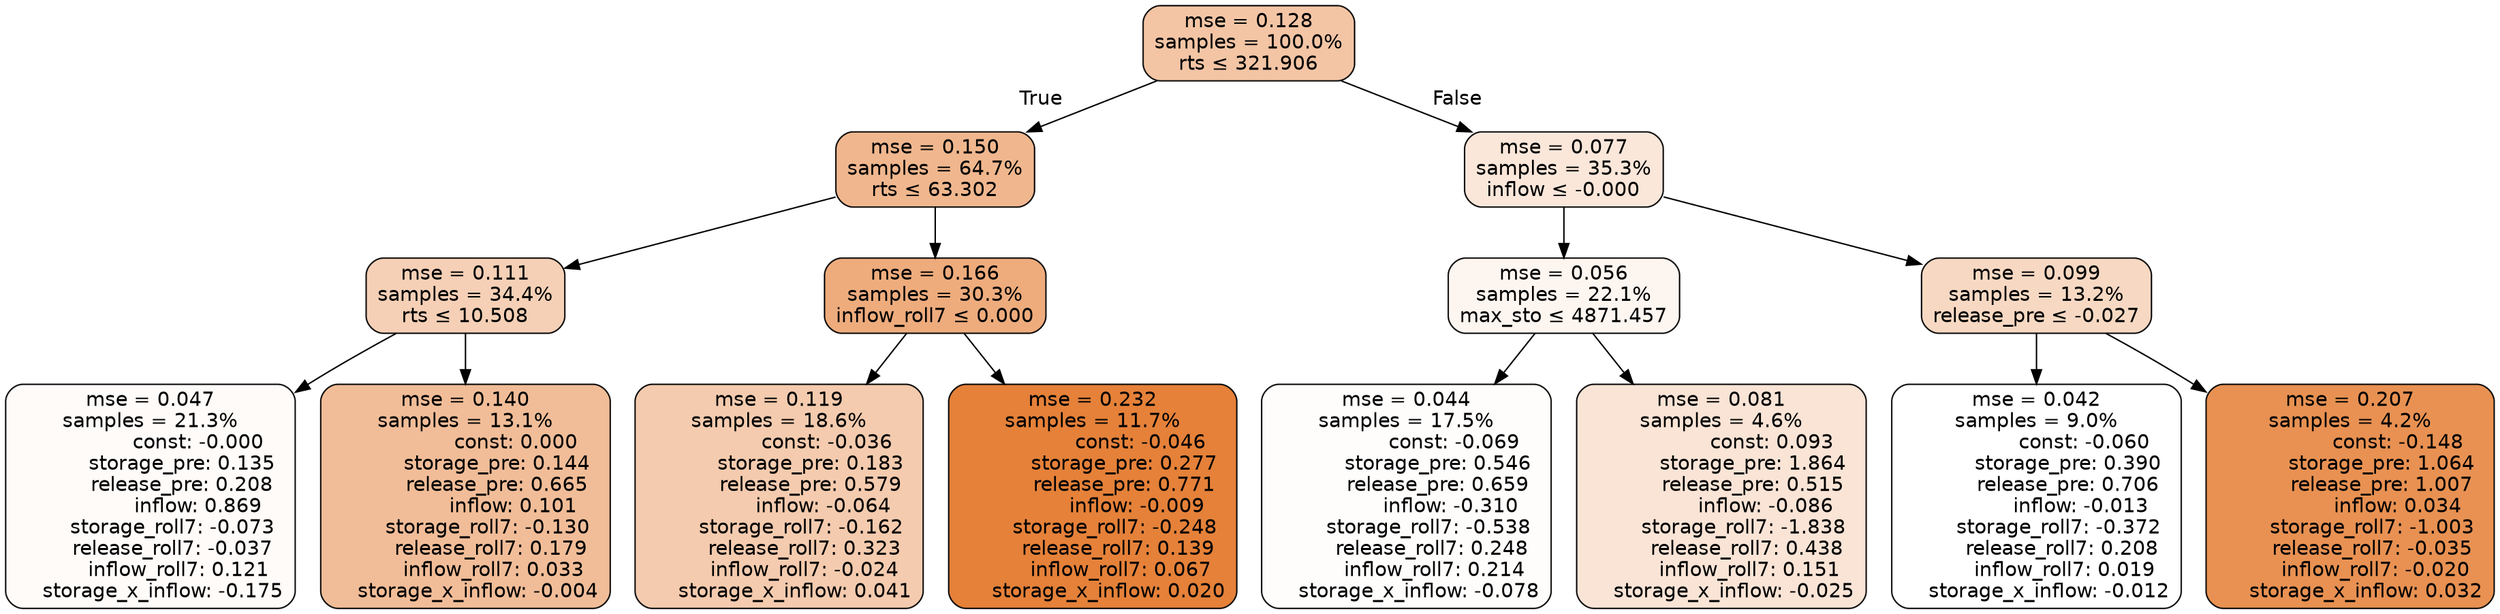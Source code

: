 digraph tree {
bgcolor="transparent"
node [shape=rectangle, style="filled, rounded", color="black", fontname=helvetica] ;
edge [fontname=helvetica] ;
	"0" [label="mse = 0.128
samples = 100.0%
rts &le; 321.906", fillcolor="#f3c5a5"]
	"1" [label="mse = 0.150
samples = 64.7%
rts &le; 63.302", fillcolor="#f0b78e"]
	"2" [label="mse = 0.111
samples = 34.4%
rts &le; 10.508", fillcolor="#f5d0b6"]
	"3" [label="mse = 0.047
samples = 21.3%
               const: -0.000
          storage_pre: 0.135
          release_pre: 0.208
               inflow: 0.869
       storage_roll7: -0.073
       release_roll7: -0.037
         inflow_roll7: 0.121
    storage_x_inflow: -0.175", fillcolor="#fefbf9"]
	"4" [label="mse = 0.140
samples = 13.1%
                const: 0.000
          storage_pre: 0.144
          release_pre: 0.665
               inflow: 0.101
       storage_roll7: -0.130
        release_roll7: 0.179
         inflow_roll7: 0.033
    storage_x_inflow: -0.004", fillcolor="#f1bd98"]
	"5" [label="mse = 0.166
samples = 30.3%
inflow_roll7 &le; 0.000", fillcolor="#eeac7d"]
	"6" [label="mse = 0.119
samples = 18.6%
               const: -0.036
          storage_pre: 0.183
          release_pre: 0.579
              inflow: -0.064
       storage_roll7: -0.162
        release_roll7: 0.323
        inflow_roll7: -0.024
     storage_x_inflow: 0.041", fillcolor="#f4cbae"]
	"7" [label="mse = 0.232
samples = 11.7%
               const: -0.046
          storage_pre: 0.277
          release_pre: 0.771
              inflow: -0.009
       storage_roll7: -0.248
        release_roll7: 0.139
         inflow_roll7: 0.067
     storage_x_inflow: 0.020", fillcolor="#e58139"]
	"8" [label="mse = 0.077
samples = 35.3%
inflow &le; -0.000", fillcolor="#fae7da"]
	"9" [label="mse = 0.056
samples = 22.1%
max_sto &le; 4871.457", fillcolor="#fdf5f0"]
	"10" [label="mse = 0.044
samples = 17.5%
               const: -0.069
          storage_pre: 0.546
          release_pre: 0.659
              inflow: -0.310
       storage_roll7: -0.538
        release_roll7: 0.248
         inflow_roll7: 0.214
    storage_x_inflow: -0.078", fillcolor="#fefdfc"]
	"11" [label="mse = 0.081
samples = 4.6%
                const: 0.093
          storage_pre: 1.864
          release_pre: 0.515
              inflow: -0.086
       storage_roll7: -1.838
        release_roll7: 0.438
         inflow_roll7: 0.151
    storage_x_inflow: -0.025", fillcolor="#f9e4d6"]
	"12" [label="mse = 0.099
samples = 13.2%
release_pre &le; -0.027", fillcolor="#f7d9c3"]
	"13" [label="mse = 0.042
samples = 9.0%
               const: -0.060
          storage_pre: 0.390
          release_pre: 0.706
              inflow: -0.013
       storage_roll7: -0.372
        release_roll7: 0.208
         inflow_roll7: 0.019
    storage_x_inflow: -0.012", fillcolor="#ffffff"]
	"14" [label="mse = 0.207
samples = 4.2%
               const: -0.148
          storage_pre: 1.064
          release_pre: 1.007
               inflow: 0.034
       storage_roll7: -1.003
       release_roll7: -0.035
        inflow_roll7: -0.020
     storage_x_inflow: 0.032", fillcolor="#e89152"]

	"0" -> "1" [labeldistance=2.5, labelangle=45, headlabel="True"]
	"1" -> "2"
	"2" -> "3"
	"2" -> "4"
	"1" -> "5"
	"5" -> "6"
	"5" -> "7"
	"0" -> "8" [labeldistance=2.5, labelangle=-45, headlabel="False"]
	"8" -> "9"
	"9" -> "10"
	"9" -> "11"
	"8" -> "12"
	"12" -> "13"
	"12" -> "14"
}